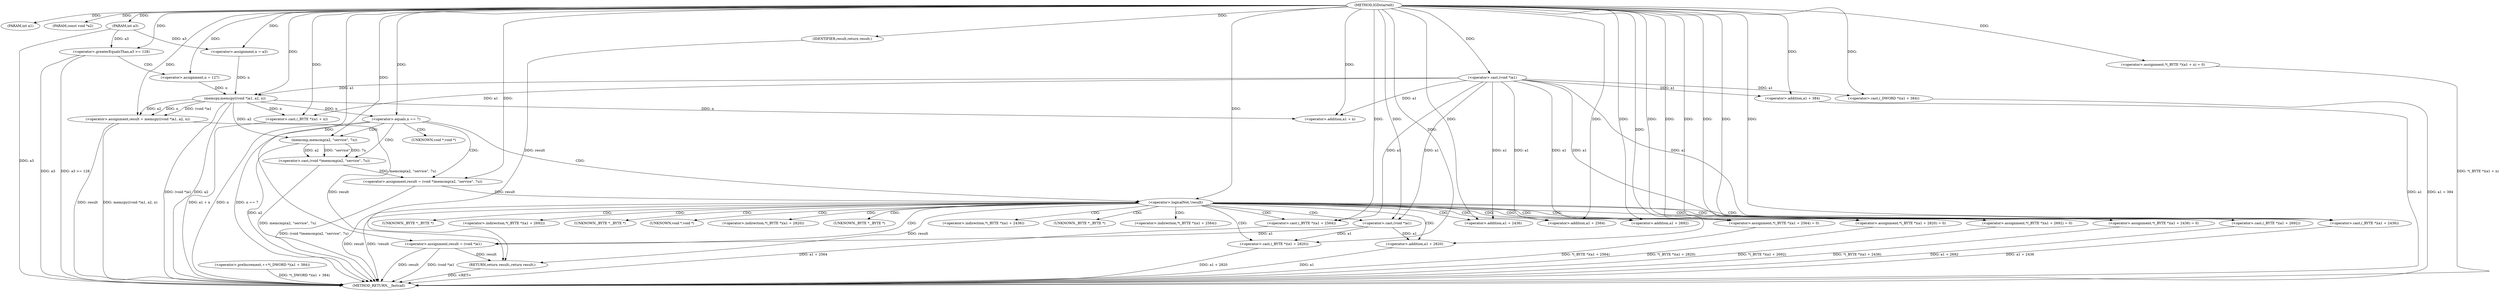 digraph IGDstartelt {  
"1000103" [label = "(METHOD,IGDstartelt)" ]
"1000199" [label = "(METHOD_RETURN,__fastcall)" ]
"1000104" [label = "(PARAM,int a1)" ]
"1000105" [label = "(PARAM,const void *a2)" ]
"1000106" [label = "(PARAM,int a3)" ]
"1000110" [label = "(<operator>.assignment,n = a3)" ]
"1000114" [label = "(<operator>.greaterEqualsThan,a3 >= 128)" ]
"1000117" [label = "(<operator>.assignment,n = 127)" ]
"1000120" [label = "(<operator>.assignment,result = memcpy((void *)a1, a2, n))" ]
"1000122" [label = "(memcpy,memcpy((void *)a1, a2, n))" ]
"1000123" [label = "(<operator>.cast,(void *)a1)" ]
"1000128" [label = "(<operator>.assignment,*(_BYTE *)(a1 + n) = 0)" ]
"1000130" [label = "(<operator>.cast,(_BYTE *)(a1 + n))" ]
"1000132" [label = "(<operator>.addition,a1 + n)" ]
"1000136" [label = "(<operator>.preIncrement,++*(_DWORD *)(a1 + 384))" ]
"1000138" [label = "(<operator>.cast,(_DWORD *)(a1 + 384))" ]
"1000140" [label = "(<operator>.addition,a1 + 384)" ]
"1000144" [label = "(<operator>.equals,n == 7)" ]
"1000148" [label = "(<operator>.assignment,result = (void *)memcmp(a2, \"service\", 7u))" ]
"1000150" [label = "(<operator>.cast,(void *)memcmp(a2, \"service\", 7u))" ]
"1000152" [label = "(memcmp,memcmp(a2, \"service\", 7u))" ]
"1000157" [label = "(<operator>.logicalNot,!result)" ]
"1000160" [label = "(<operator>.assignment,*(_BYTE *)(a1 + 2436) = 0)" ]
"1000162" [label = "(<operator>.cast,(_BYTE *)(a1 + 2436))" ]
"1000164" [label = "(<operator>.addition,a1 + 2436)" ]
"1000168" [label = "(<operator>.assignment,*(_BYTE *)(a1 + 2564) = 0)" ]
"1000170" [label = "(<operator>.cast,(_BYTE *)(a1 + 2564))" ]
"1000172" [label = "(<operator>.addition,a1 + 2564)" ]
"1000176" [label = "(<operator>.assignment,*(_BYTE *)(a1 + 2692) = 0)" ]
"1000178" [label = "(<operator>.cast,(_BYTE *)(a1 + 2692))" ]
"1000180" [label = "(<operator>.addition,a1 + 2692)" ]
"1000184" [label = "(<operator>.assignment,result = (void *)a1)" ]
"1000186" [label = "(<operator>.cast,(void *)a1)" ]
"1000189" [label = "(<operator>.assignment,*(_BYTE *)(a1 + 2820) = 0)" ]
"1000191" [label = "(<operator>.cast,(_BYTE *)(a1 + 2820))" ]
"1000193" [label = "(<operator>.addition,a1 + 2820)" ]
"1000197" [label = "(RETURN,return result;,return result;)" ]
"1000198" [label = "(IDENTIFIER,result,return result;)" ]
"1000151" [label = "(UNKNOWN,void *,void *)" ]
"1000161" [label = "(<operator>.indirection,*(_BYTE *)(a1 + 2436))" ]
"1000163" [label = "(UNKNOWN,_BYTE *,_BYTE *)" ]
"1000169" [label = "(<operator>.indirection,*(_BYTE *)(a1 + 2564))" ]
"1000171" [label = "(UNKNOWN,_BYTE *,_BYTE *)" ]
"1000177" [label = "(<operator>.indirection,*(_BYTE *)(a1 + 2692))" ]
"1000179" [label = "(UNKNOWN,_BYTE *,_BYTE *)" ]
"1000187" [label = "(UNKNOWN,void *,void *)" ]
"1000190" [label = "(<operator>.indirection,*(_BYTE *)(a1 + 2820))" ]
"1000192" [label = "(UNKNOWN,_BYTE *,_BYTE *)" ]
  "1000162" -> "1000199"  [ label = "DDG: a1 + 2436"] 
  "1000184" -> "1000199"  [ label = "DDG: result"] 
  "1000191" -> "1000199"  [ label = "DDG: a1 + 2820"] 
  "1000114" -> "1000199"  [ label = "DDG: a3 >= 128"] 
  "1000128" -> "1000199"  [ label = "DDG: *(_BYTE *)(a1 + n)"] 
  "1000170" -> "1000199"  [ label = "DDG: a1 + 2564"] 
  "1000122" -> "1000199"  [ label = "DDG: (void *)a1"] 
  "1000144" -> "1000199"  [ label = "DDG: n == 7"] 
  "1000160" -> "1000199"  [ label = "DDG: *(_BYTE *)(a1 + 2436)"] 
  "1000193" -> "1000199"  [ label = "DDG: a1"] 
  "1000120" -> "1000199"  [ label = "DDG: memcpy((void *)a1, a2, n)"] 
  "1000157" -> "1000199"  [ label = "DDG: !result"] 
  "1000150" -> "1000199"  [ label = "DDG: memcmp(a2, \"service\", 7u)"] 
  "1000120" -> "1000199"  [ label = "DDG: result"] 
  "1000136" -> "1000199"  [ label = "DDG: *(_DWORD *)(a1 + 384)"] 
  "1000152" -> "1000199"  [ label = "DDG: a2"] 
  "1000148" -> "1000199"  [ label = "DDG: (void *)memcmp(a2, \"service\", 7u)"] 
  "1000178" -> "1000199"  [ label = "DDG: a1 + 2692"] 
  "1000157" -> "1000199"  [ label = "DDG: result"] 
  "1000189" -> "1000199"  [ label = "DDG: *(_BYTE *)(a1 + 2820)"] 
  "1000114" -> "1000199"  [ label = "DDG: a3"] 
  "1000140" -> "1000199"  [ label = "DDG: a1"] 
  "1000122" -> "1000199"  [ label = "DDG: a2"] 
  "1000176" -> "1000199"  [ label = "DDG: *(_BYTE *)(a1 + 2692)"] 
  "1000168" -> "1000199"  [ label = "DDG: *(_BYTE *)(a1 + 2564)"] 
  "1000138" -> "1000199"  [ label = "DDG: a1 + 384"] 
  "1000144" -> "1000199"  [ label = "DDG: n"] 
  "1000106" -> "1000199"  [ label = "DDG: a3"] 
  "1000184" -> "1000199"  [ label = "DDG: (void *)a1"] 
  "1000130" -> "1000199"  [ label = "DDG: a1 + n"] 
  "1000197" -> "1000199"  [ label = "DDG: <RET>"] 
  "1000103" -> "1000104"  [ label = "DDG: "] 
  "1000103" -> "1000105"  [ label = "DDG: "] 
  "1000103" -> "1000106"  [ label = "DDG: "] 
  "1000106" -> "1000110"  [ label = "DDG: a3"] 
  "1000103" -> "1000110"  [ label = "DDG: "] 
  "1000106" -> "1000114"  [ label = "DDG: a3"] 
  "1000103" -> "1000114"  [ label = "DDG: "] 
  "1000103" -> "1000117"  [ label = "DDG: "] 
  "1000122" -> "1000120"  [ label = "DDG: (void *)a1"] 
  "1000122" -> "1000120"  [ label = "DDG: a2"] 
  "1000122" -> "1000120"  [ label = "DDG: n"] 
  "1000103" -> "1000120"  [ label = "DDG: "] 
  "1000123" -> "1000122"  [ label = "DDG: a1"] 
  "1000103" -> "1000123"  [ label = "DDG: "] 
  "1000103" -> "1000122"  [ label = "DDG: "] 
  "1000117" -> "1000122"  [ label = "DDG: n"] 
  "1000110" -> "1000122"  [ label = "DDG: n"] 
  "1000103" -> "1000128"  [ label = "DDG: "] 
  "1000123" -> "1000130"  [ label = "DDG: a1"] 
  "1000103" -> "1000130"  [ label = "DDG: "] 
  "1000122" -> "1000130"  [ label = "DDG: n"] 
  "1000123" -> "1000132"  [ label = "DDG: a1"] 
  "1000103" -> "1000132"  [ label = "DDG: "] 
  "1000122" -> "1000132"  [ label = "DDG: n"] 
  "1000103" -> "1000138"  [ label = "DDG: "] 
  "1000123" -> "1000138"  [ label = "DDG: a1"] 
  "1000103" -> "1000140"  [ label = "DDG: "] 
  "1000123" -> "1000140"  [ label = "DDG: a1"] 
  "1000103" -> "1000144"  [ label = "DDG: "] 
  "1000122" -> "1000144"  [ label = "DDG: n"] 
  "1000150" -> "1000148"  [ label = "DDG: memcmp(a2, \"service\", 7u)"] 
  "1000103" -> "1000148"  [ label = "DDG: "] 
  "1000152" -> "1000150"  [ label = "DDG: a2"] 
  "1000152" -> "1000150"  [ label = "DDG: \"service\""] 
  "1000152" -> "1000150"  [ label = "DDG: 7u"] 
  "1000122" -> "1000152"  [ label = "DDG: a2"] 
  "1000103" -> "1000152"  [ label = "DDG: "] 
  "1000148" -> "1000157"  [ label = "DDG: result"] 
  "1000103" -> "1000157"  [ label = "DDG: "] 
  "1000103" -> "1000160"  [ label = "DDG: "] 
  "1000103" -> "1000162"  [ label = "DDG: "] 
  "1000123" -> "1000162"  [ label = "DDG: a1"] 
  "1000103" -> "1000164"  [ label = "DDG: "] 
  "1000123" -> "1000164"  [ label = "DDG: a1"] 
  "1000103" -> "1000168"  [ label = "DDG: "] 
  "1000103" -> "1000170"  [ label = "DDG: "] 
  "1000123" -> "1000170"  [ label = "DDG: a1"] 
  "1000103" -> "1000172"  [ label = "DDG: "] 
  "1000123" -> "1000172"  [ label = "DDG: a1"] 
  "1000103" -> "1000176"  [ label = "DDG: "] 
  "1000103" -> "1000178"  [ label = "DDG: "] 
  "1000123" -> "1000178"  [ label = "DDG: a1"] 
  "1000103" -> "1000180"  [ label = "DDG: "] 
  "1000123" -> "1000180"  [ label = "DDG: a1"] 
  "1000186" -> "1000184"  [ label = "DDG: a1"] 
  "1000103" -> "1000184"  [ label = "DDG: "] 
  "1000103" -> "1000186"  [ label = "DDG: "] 
  "1000123" -> "1000186"  [ label = "DDG: a1"] 
  "1000103" -> "1000189"  [ label = "DDG: "] 
  "1000186" -> "1000191"  [ label = "DDG: a1"] 
  "1000103" -> "1000191"  [ label = "DDG: "] 
  "1000186" -> "1000193"  [ label = "DDG: a1"] 
  "1000103" -> "1000193"  [ label = "DDG: "] 
  "1000198" -> "1000197"  [ label = "DDG: result"] 
  "1000120" -> "1000197"  [ label = "DDG: result"] 
  "1000157" -> "1000197"  [ label = "DDG: result"] 
  "1000184" -> "1000197"  [ label = "DDG: result"] 
  "1000103" -> "1000198"  [ label = "DDG: "] 
  "1000114" -> "1000117"  [ label = "CDG: "] 
  "1000144" -> "1000157"  [ label = "CDG: "] 
  "1000144" -> "1000152"  [ label = "CDG: "] 
  "1000144" -> "1000151"  [ label = "CDG: "] 
  "1000144" -> "1000150"  [ label = "CDG: "] 
  "1000144" -> "1000148"  [ label = "CDG: "] 
  "1000157" -> "1000176"  [ label = "CDG: "] 
  "1000157" -> "1000172"  [ label = "CDG: "] 
  "1000157" -> "1000171"  [ label = "CDG: "] 
  "1000157" -> "1000170"  [ label = "CDG: "] 
  "1000157" -> "1000169"  [ label = "CDG: "] 
  "1000157" -> "1000168"  [ label = "CDG: "] 
  "1000157" -> "1000164"  [ label = "CDG: "] 
  "1000157" -> "1000163"  [ label = "CDG: "] 
  "1000157" -> "1000162"  [ label = "CDG: "] 
  "1000157" -> "1000161"  [ label = "CDG: "] 
  "1000157" -> "1000192"  [ label = "CDG: "] 
  "1000157" -> "1000191"  [ label = "CDG: "] 
  "1000157" -> "1000190"  [ label = "CDG: "] 
  "1000157" -> "1000189"  [ label = "CDG: "] 
  "1000157" -> "1000187"  [ label = "CDG: "] 
  "1000157" -> "1000186"  [ label = "CDG: "] 
  "1000157" -> "1000184"  [ label = "CDG: "] 
  "1000157" -> "1000180"  [ label = "CDG: "] 
  "1000157" -> "1000179"  [ label = "CDG: "] 
  "1000157" -> "1000178"  [ label = "CDG: "] 
  "1000157" -> "1000177"  [ label = "CDG: "] 
  "1000157" -> "1000193"  [ label = "CDG: "] 
  "1000157" -> "1000160"  [ label = "CDG: "] 
}
